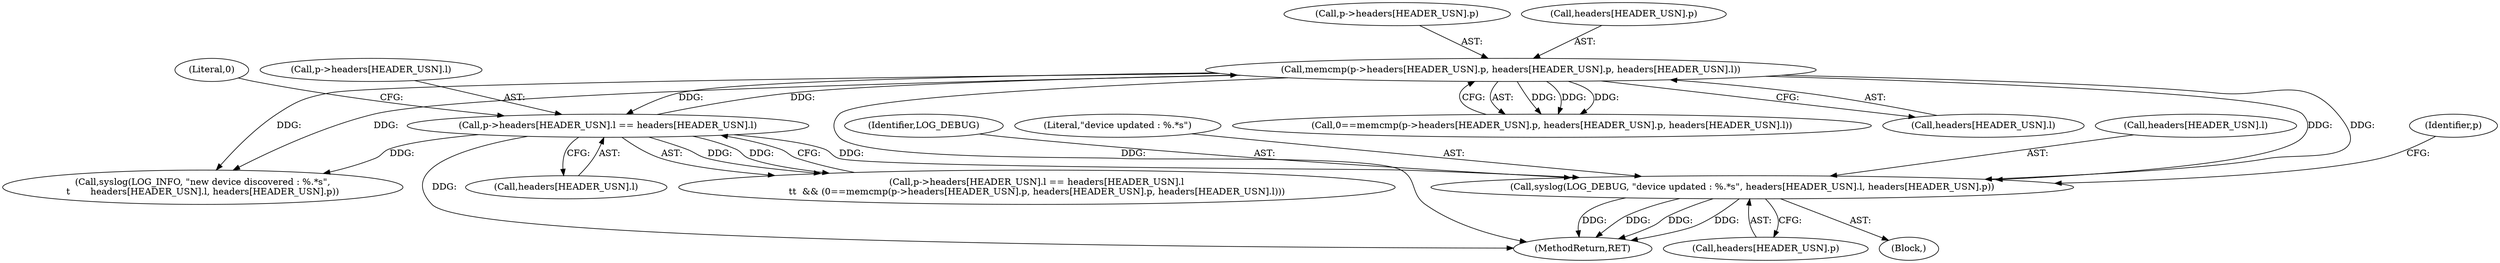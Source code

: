 digraph "0_miniupnp_cd506a67e174a45c6a202eff182a712955ed6d6f@API" {
"1000196" [label="(Call,syslog(LOG_DEBUG, \"device updated : %.*s\", headers[HEADER_USN].l, headers[HEADER_USN].p))"];
"1000177" [label="(Call,memcmp(p->headers[HEADER_USN].p, headers[HEADER_USN].p, headers[HEADER_USN].l))"];
"1000162" [label="(Call,p->headers[HEADER_USN].l == headers[HEADER_USN].l)"];
"1000320" [label="(Call,syslog(LOG_INFO, \"new device discovered : %.*s\",\n\t       headers[HEADER_USN].l, headers[HEADER_USN].p))"];
"1000211" [label="(Identifier,p)"];
"1000444" [label="(MethodReturn,RET)"];
"1000197" [label="(Identifier,LOG_DEBUG)"];
"1000178" [label="(Call,p->headers[HEADER_USN].p)"];
"1000176" [label="(Literal,0)"];
"1000175" [label="(Call,0==memcmp(p->headers[HEADER_USN].p, headers[HEADER_USN].p, headers[HEADER_USN].l))"];
"1000204" [label="(Call,headers[HEADER_USN].p)"];
"1000198" [label="(Literal,\"device updated : %.*s\")"];
"1000196" [label="(Call,syslog(LOG_DEBUG, \"device updated : %.*s\", headers[HEADER_USN].l, headers[HEADER_USN].p))"];
"1000162" [label="(Call,p->headers[HEADER_USN].l == headers[HEADER_USN].l)"];
"1000170" [label="(Call,headers[HEADER_USN].l)"];
"1000190" [label="(Call,headers[HEADER_USN].l)"];
"1000161" [label="(Call,p->headers[HEADER_USN].l == headers[HEADER_USN].l\n\t\t  && (0==memcmp(p->headers[HEADER_USN].p, headers[HEADER_USN].p, headers[HEADER_USN].l)))"];
"1000185" [label="(Call,headers[HEADER_USN].p)"];
"1000199" [label="(Call,headers[HEADER_USN].l)"];
"1000163" [label="(Call,p->headers[HEADER_USN].l)"];
"1000177" [label="(Call,memcmp(p->headers[HEADER_USN].p, headers[HEADER_USN].p, headers[HEADER_USN].l))"];
"1000195" [label="(Block,)"];
"1000196" -> "1000195"  [label="AST: "];
"1000196" -> "1000204"  [label="CFG: "];
"1000197" -> "1000196"  [label="AST: "];
"1000198" -> "1000196"  [label="AST: "];
"1000199" -> "1000196"  [label="AST: "];
"1000204" -> "1000196"  [label="AST: "];
"1000211" -> "1000196"  [label="CFG: "];
"1000196" -> "1000444"  [label="DDG: "];
"1000196" -> "1000444"  [label="DDG: "];
"1000196" -> "1000444"  [label="DDG: "];
"1000196" -> "1000444"  [label="DDG: "];
"1000177" -> "1000196"  [label="DDG: "];
"1000177" -> "1000196"  [label="DDG: "];
"1000162" -> "1000196"  [label="DDG: "];
"1000177" -> "1000175"  [label="AST: "];
"1000177" -> "1000190"  [label="CFG: "];
"1000178" -> "1000177"  [label="AST: "];
"1000185" -> "1000177"  [label="AST: "];
"1000190" -> "1000177"  [label="AST: "];
"1000175" -> "1000177"  [label="CFG: "];
"1000177" -> "1000444"  [label="DDG: "];
"1000177" -> "1000162"  [label="DDG: "];
"1000177" -> "1000175"  [label="DDG: "];
"1000177" -> "1000175"  [label="DDG: "];
"1000177" -> "1000175"  [label="DDG: "];
"1000162" -> "1000177"  [label="DDG: "];
"1000177" -> "1000320"  [label="DDG: "];
"1000177" -> "1000320"  [label="DDG: "];
"1000162" -> "1000161"  [label="AST: "];
"1000162" -> "1000170"  [label="CFG: "];
"1000163" -> "1000162"  [label="AST: "];
"1000170" -> "1000162"  [label="AST: "];
"1000176" -> "1000162"  [label="CFG: "];
"1000161" -> "1000162"  [label="CFG: "];
"1000162" -> "1000444"  [label="DDG: "];
"1000162" -> "1000161"  [label="DDG: "];
"1000162" -> "1000161"  [label="DDG: "];
"1000162" -> "1000320"  [label="DDG: "];
}
